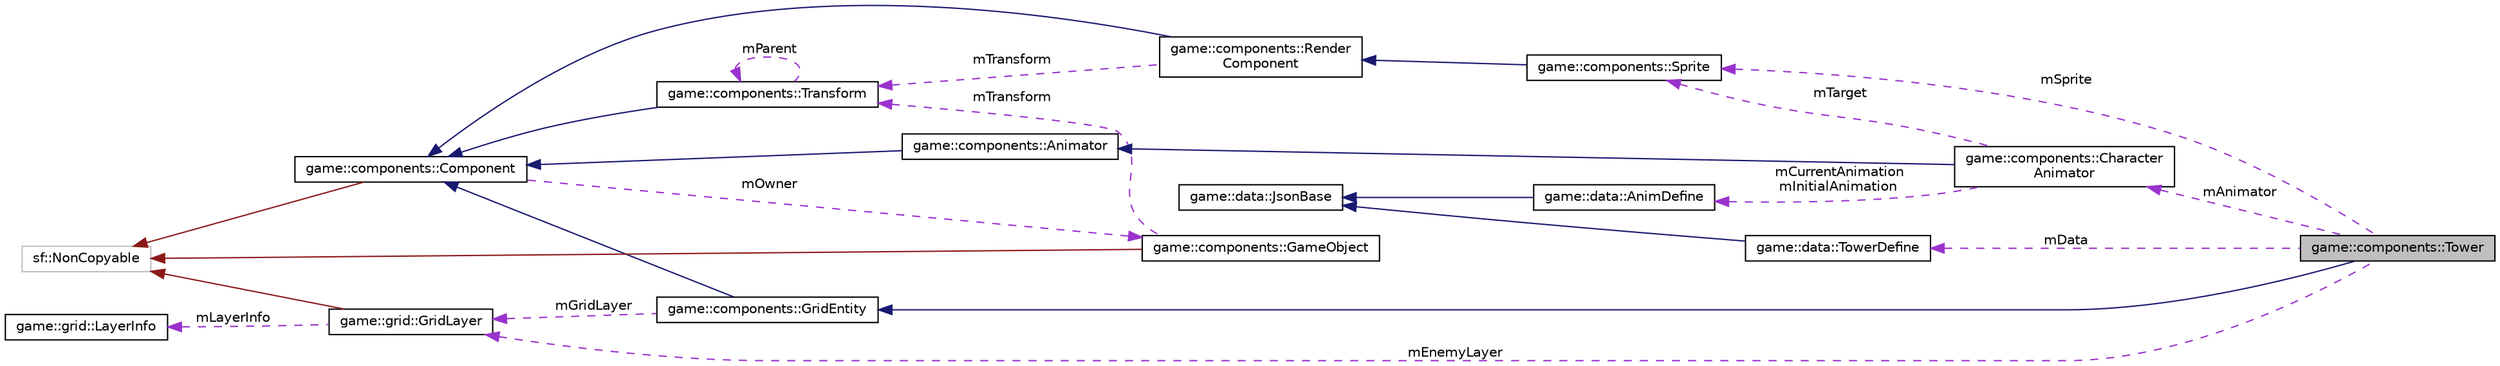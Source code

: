 digraph "game::components::Tower"
{
 // LATEX_PDF_SIZE
  edge [fontname="Helvetica",fontsize="10",labelfontname="Helvetica",labelfontsize="10"];
  node [fontname="Helvetica",fontsize="10",shape=record];
  rankdir="LR";
  Node1 [label="game::components::Tower",height=0.2,width=0.4,color="black", fillcolor="grey75", style="filled", fontcolor="black",tooltip="base class for all types of towers in the game"];
  Node2 -> Node1 [dir="back",color="midnightblue",fontsize="10",style="solid"];
  Node2 [label="game::components::GridEntity",height=0.2,width=0.4,color="black", fillcolor="white", style="filled",URL="$classgame_1_1components_1_1GridEntity.html",tooltip="base class for all the drawables in the game"];
  Node3 -> Node2 [dir="back",color="midnightblue",fontsize="10",style="solid"];
  Node3 [label="game::components::Component",height=0.2,width=0.4,color="black", fillcolor="white", style="filled",URL="$classgame_1_1components_1_1Component.html",tooltip="base class for all components"];
  Node4 -> Node3 [dir="back",color="firebrick4",fontsize="10",style="solid"];
  Node4 [label="sf::NonCopyable",height=0.2,width=0.4,color="grey75", fillcolor="white", style="filled",tooltip=" "];
  Node5 -> Node3 [dir="back",color="darkorchid3",fontsize="10",style="dashed",label=" mOwner" ];
  Node5 [label="game::components::GameObject",height=0.2,width=0.4,color="black", fillcolor="white", style="filled",URL="$classgame_1_1components_1_1GameObject.html",tooltip="container class for a group of components"];
  Node4 -> Node5 [dir="back",color="firebrick4",fontsize="10",style="solid"];
  Node6 -> Node5 [dir="back",color="darkorchid3",fontsize="10",style="dashed",label=" mTransform" ];
  Node6 [label="game::components::Transform",height=0.2,width=0.4,color="black", fillcolor="white", style="filled",URL="$classgame_1_1components_1_1Transform.html",tooltip="transform component of a gameobject"];
  Node3 -> Node6 [dir="back",color="midnightblue",fontsize="10",style="solid"];
  Node6 -> Node6 [dir="back",color="darkorchid3",fontsize="10",style="dashed",label=" mParent" ];
  Node7 -> Node2 [dir="back",color="darkorchid3",fontsize="10",style="dashed",label=" mGridLayer" ];
  Node7 [label="game::grid::GridLayer",height=0.2,width=0.4,color="black", fillcolor="white", style="filled",URL="$classgame_1_1grid_1_1GridLayer.html",tooltip="grid layer that manages a group of grid cells"];
  Node4 -> Node7 [dir="back",color="firebrick4",fontsize="10",style="solid"];
  Node8 -> Node7 [dir="back",color="darkorchid3",fontsize="10",style="dashed",label=" mLayerInfo" ];
  Node8 [label="game::grid::LayerInfo",height=0.2,width=0.4,color="black", fillcolor="white", style="filled",URL="$structgame_1_1grid_1_1LayerInfo.html",tooltip="layer data"];
  Node9 -> Node1 [dir="back",color="darkorchid3",fontsize="10",style="dashed",label=" mSprite" ];
  Node9 [label="game::components::Sprite",height=0.2,width=0.4,color="black", fillcolor="white", style="filled",URL="$classgame_1_1components_1_1Sprite.html",tooltip="wrapper class for sf::sprite"];
  Node10 -> Node9 [dir="back",color="midnightblue",fontsize="10",style="solid"];
  Node10 [label="game::components::Render\lComponent",height=0.2,width=0.4,color="black", fillcolor="white", style="filled",URL="$classgame_1_1components_1_1RenderComponent.html",tooltip="base class for all the drawables in the game"];
  Node3 -> Node10 [dir="back",color="midnightblue",fontsize="10",style="solid"];
  Node6 -> Node10 [dir="back",color="darkorchid3",fontsize="10",style="dashed",label=" mTransform" ];
  Node11 -> Node1 [dir="back",color="darkorchid3",fontsize="10",style="dashed",label=" mData" ];
  Node11 [label="game::data::TowerDefine",height=0.2,width=0.4,color="black", fillcolor="white", style="filled",URL="$structgame_1_1data_1_1TowerDefine.html",tooltip="data structure to hold tower data"];
  Node12 -> Node11 [dir="back",color="midnightblue",fontsize="10",style="solid"];
  Node12 [label="game::data::JsonBase",height=0.2,width=0.4,color="black", fillcolor="white", style="filled",URL="$classgame_1_1data_1_1JsonBase.html",tooltip=" "];
  Node7 -> Node1 [dir="back",color="darkorchid3",fontsize="10",style="dashed",label=" mEnemyLayer" ];
  Node13 -> Node1 [dir="back",color="darkorchid3",fontsize="10",style="dashed",label=" mAnimator" ];
  Node13 [label="game::components::Character\lAnimator",height=0.2,width=0.4,color="black", fillcolor="white", style="filled",URL="$classgame_1_1components_1_1CharacterAnimator.html",tooltip="animator for in-game characters"];
  Node14 -> Node13 [dir="back",color="midnightblue",fontsize="10",style="solid"];
  Node14 [label="game::components::Animator",height=0.2,width=0.4,color="black", fillcolor="white", style="filled",URL="$classgame_1_1components_1_1Animator.html",tooltip="base class of all the animator components"];
  Node3 -> Node14 [dir="back",color="midnightblue",fontsize="10",style="solid"];
  Node9 -> Node13 [dir="back",color="darkorchid3",fontsize="10",style="dashed",label=" mTarget" ];
  Node15 -> Node13 [dir="back",color="darkorchid3",fontsize="10",style="dashed",label=" mCurrentAnimation\nmInitialAnimation" ];
  Node15 [label="game::data::AnimDefine",height=0.2,width=0.4,color="black", fillcolor="white", style="filled",URL="$structgame_1_1data_1_1AnimDefine.html",tooltip="data structure to hold character animation data"];
  Node12 -> Node15 [dir="back",color="midnightblue",fontsize="10",style="solid"];
}

